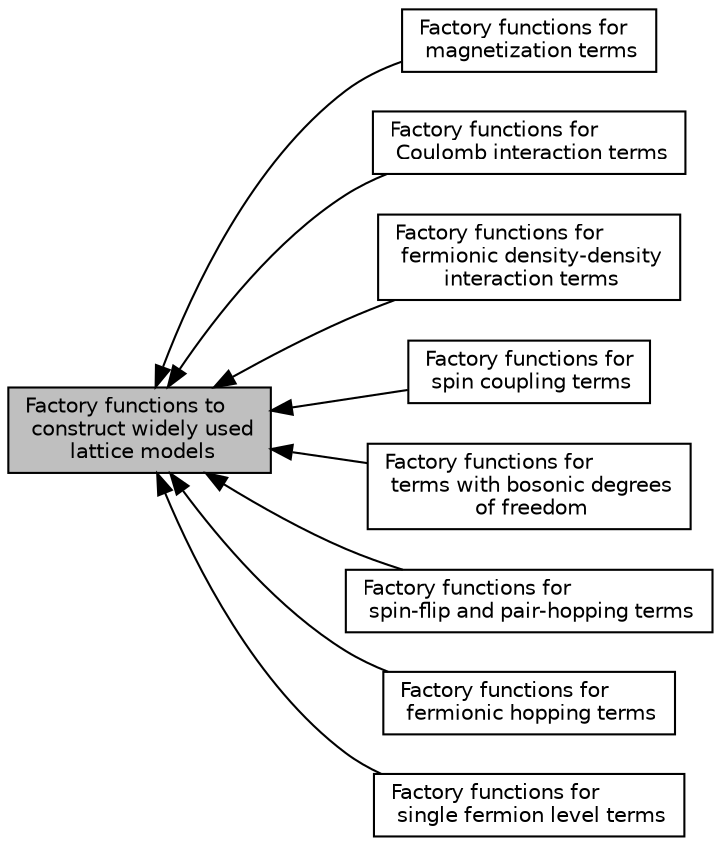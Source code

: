 digraph "Factory functions to construct widely used lattice models"
{
  edge [fontname="Helvetica",fontsize="10",labelfontname="Helvetica",labelfontsize="10"];
  node [fontname="Helvetica",fontsize="10",shape=record];
  rankdir=LR;
  Node3 [label="Factory functions for\l magnetization terms",height=0.2,width=0.4,color="black", fillcolor="white", style="filled",URL="$group___magnetization.html"];
  Node7 [label="Factory functions for\l Coulomb interaction terms",height=0.2,width=0.4,color="black", fillcolor="white", style="filled",URL="$group___coulomb.html"];
  Node4 [label="Factory functions for\l fermionic density-density\l interaction terms",height=0.2,width=0.4,color="black", fillcolor="white", style="filled",URL="$group___nup_ndown.html"];
  Node0 [label="Factory functions to\l construct widely used\l lattice models",height=0.2,width=0.4,color="black", fillcolor="grey75", style="filled", fontcolor="black"];
  Node6 [label="Factory functions for\l spin coupling terms",height=0.2,width=0.4,color="black", fillcolor="white", style="filled",URL="$group___s_s.html"];
  Node8 [label="Factory functions for\l terms with bosonic degrees\l of freedom",height=0.2,width=0.4,color="black", fillcolor="white", style="filled",URL="$group___boson.html"];
  Node5 [label="Factory functions for\l spin-flip and pair-hopping terms",height=0.2,width=0.4,color="black", fillcolor="white", style="filled",URL="$group___spinflip_pair_hopping.html"];
  Node2 [label="Factory functions for\l fermionic hopping terms",height=0.2,width=0.4,color="black", fillcolor="white", style="filled",URL="$group___hopping.html"];
  Node1 [label="Factory functions for\l single fermion level terms",height=0.2,width=0.4,color="black", fillcolor="white", style="filled",URL="$group___level.html"];
  Node0->Node1 [shape=plaintext, dir="back", style="solid"];
  Node0->Node2 [shape=plaintext, dir="back", style="solid"];
  Node0->Node3 [shape=plaintext, dir="back", style="solid"];
  Node0->Node4 [shape=plaintext, dir="back", style="solid"];
  Node0->Node5 [shape=plaintext, dir="back", style="solid"];
  Node0->Node6 [shape=plaintext, dir="back", style="solid"];
  Node0->Node7 [shape=plaintext, dir="back", style="solid"];
  Node0->Node8 [shape=plaintext, dir="back", style="solid"];
}
